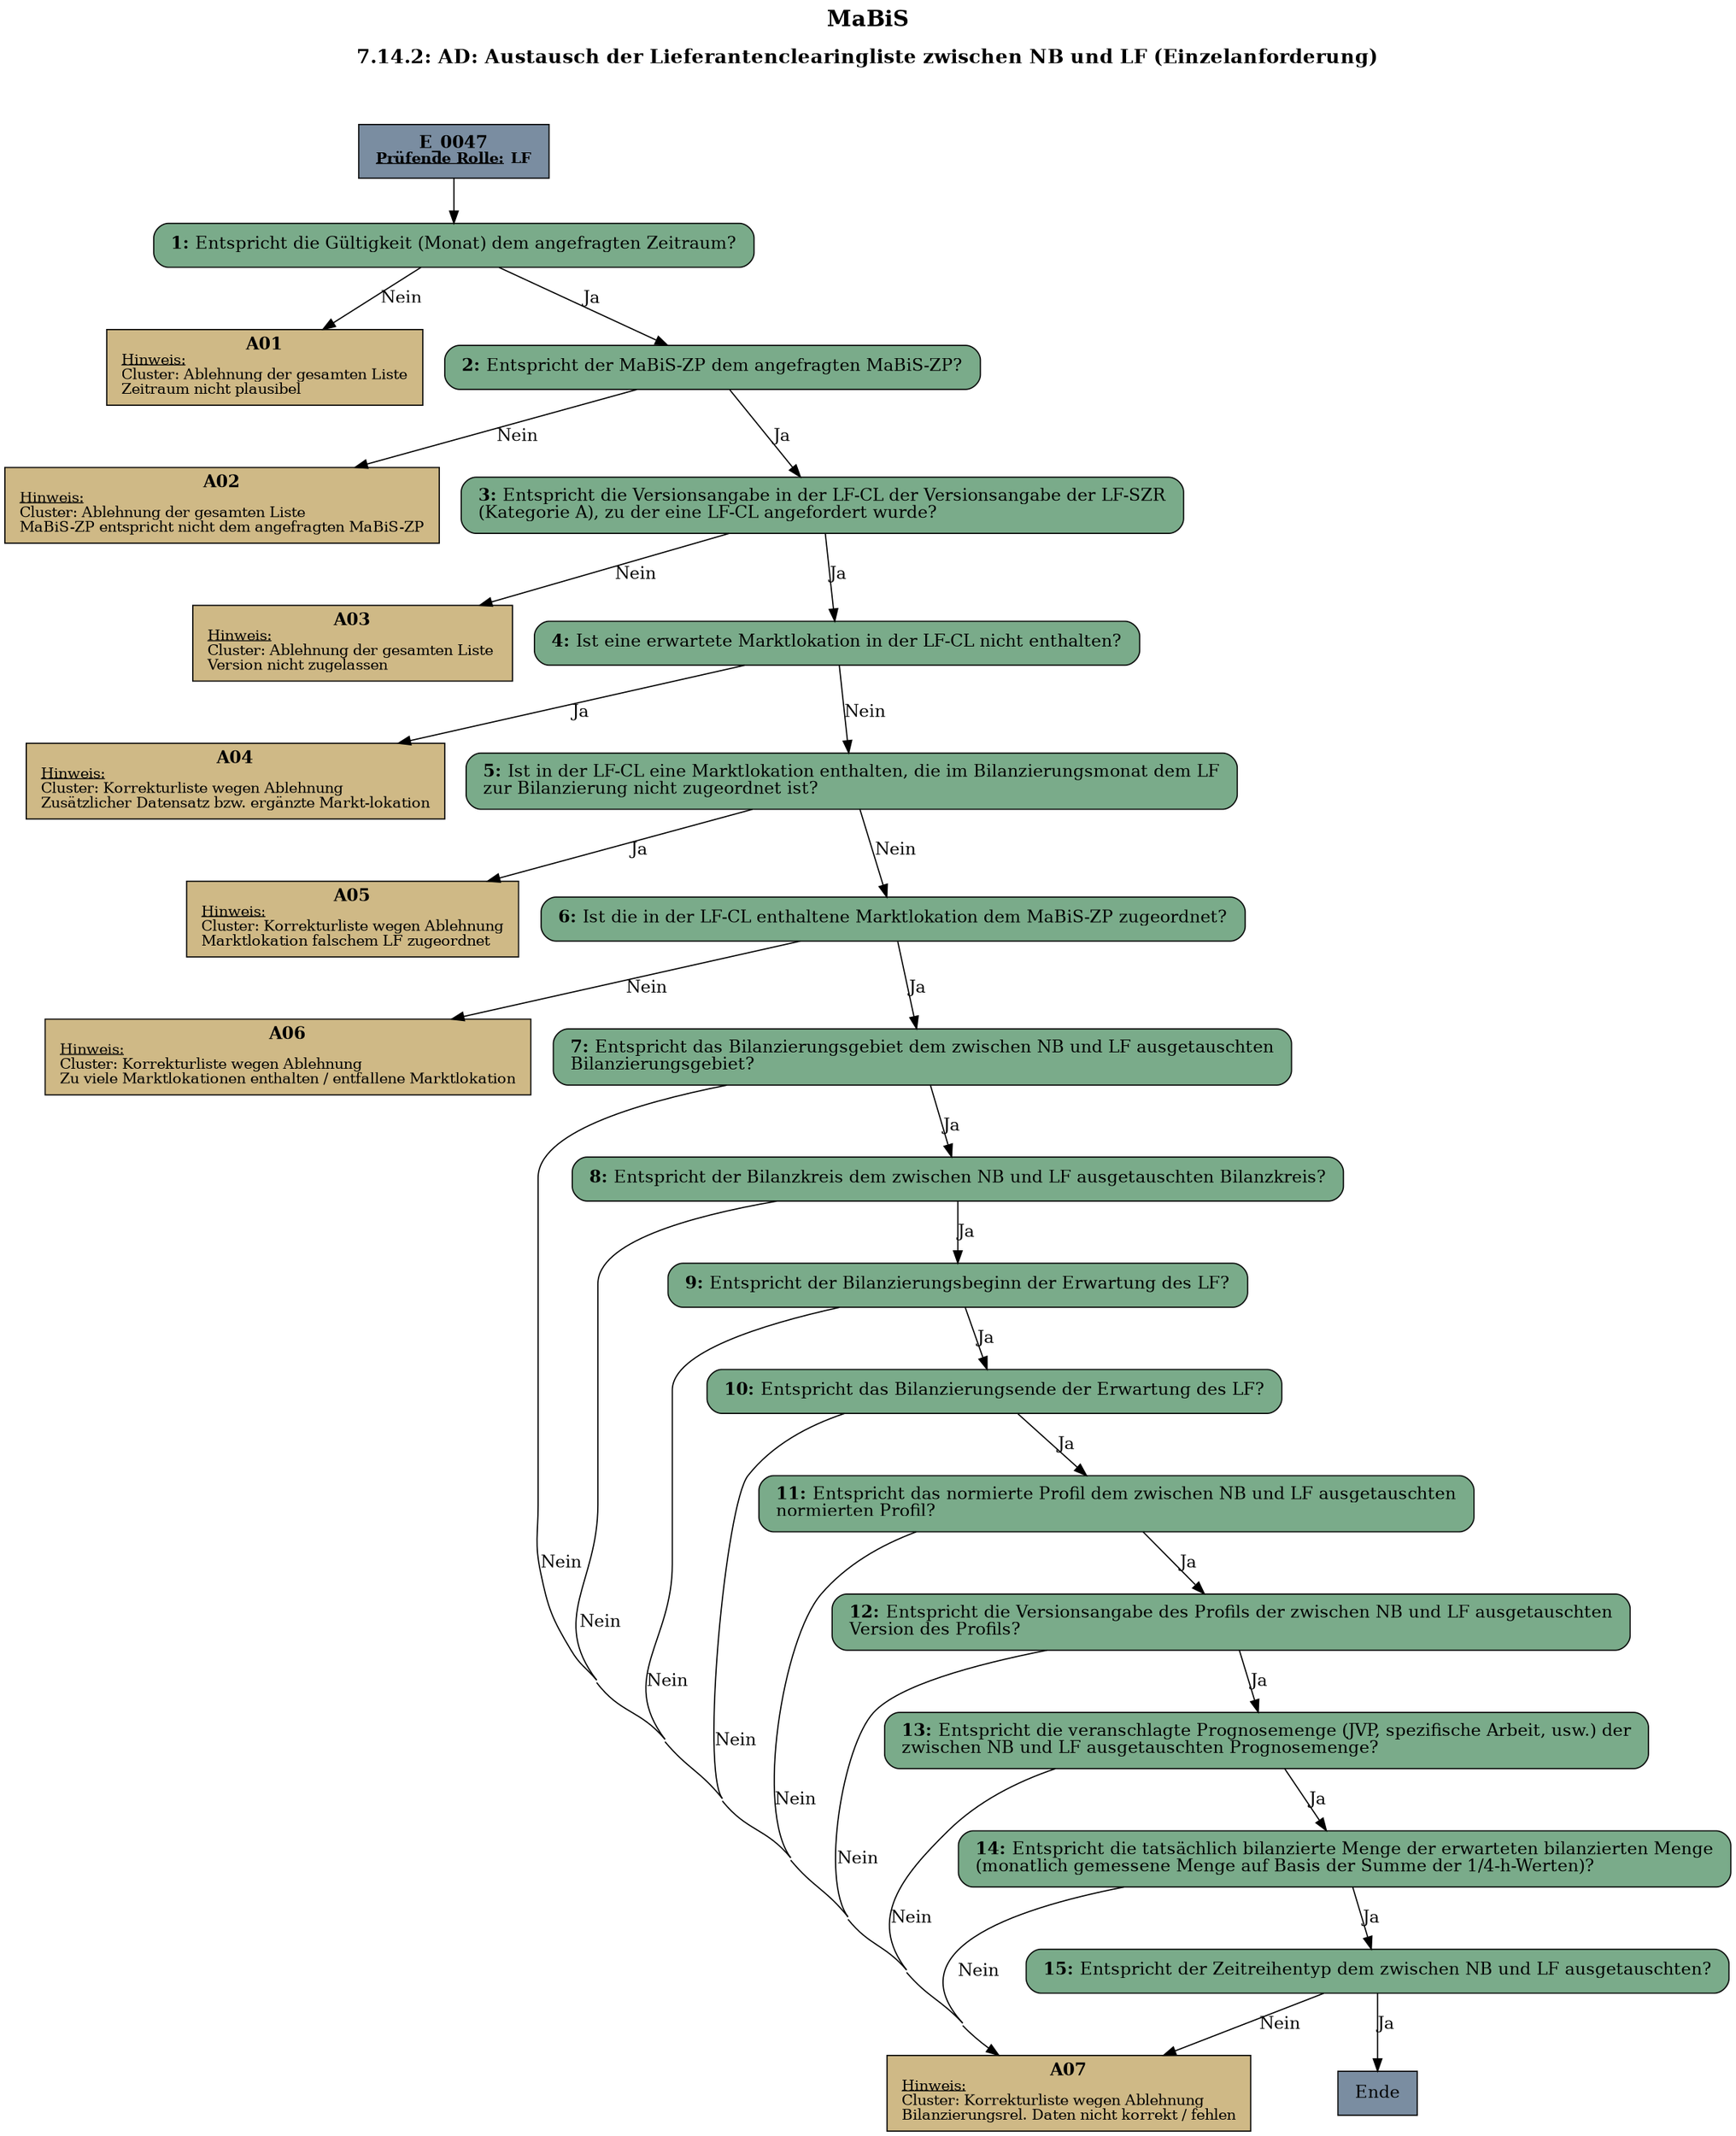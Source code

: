 digraph D {
    labelloc="t";
    label=<<B><FONT POINT-SIZE="18">MaBiS</FONT></B><BR/><BR/><B><FONT POINT-SIZE="16">7.14.2: AD: Austausch der Lieferantenclearingliste zwischen NB und LF (Einzelanforderung)</FONT></B><BR/><BR/><BR/><BR/>>;
    ratio="compress";
    concentrate=true;
    pack=true;
    rankdir=TB;
    packmode="array";
    size="20,20";
    "Start" [margin="0.2,0.12", shape=box, style=filled, fillcolor="#7a8da1", label=<<B>E_0047</B><BR align="center"/><FONT point-size="12"><B><U>Prüfende Rolle:</U> LF</B></FONT><BR align="center"/>>];
    "1" [margin="0.2,0.12", shape=box, style="filled,rounded", fillcolor="#7aab8a", label=<<B>1: </B>Entspricht die Gültigkeit (Monat) dem angefragten Zeitraum?<BR align="left"/>>];
    "A01" [margin="0.17,0.08", shape=box, style=filled, fillcolor="#cfb986", label=<<B>A01</B><BR align="center"/><FONT point-size="12"><U>Hinweis:</U><BR align="left"/>Cluster: Ablehnung der gesamten Liste<BR align="left"/>Zeitraum nicht plausibel<BR align="left"/></FONT>>];
    "2" [margin="0.2,0.12", shape=box, style="filled,rounded", fillcolor="#7aab8a", label=<<B>2: </B>Entspricht der MaBiS-ZP dem angefragten MaBiS-ZP?<BR align="left"/>>];
    "A02" [margin="0.17,0.08", shape=box, style=filled, fillcolor="#cfb986", label=<<B>A02</B><BR align="center"/><FONT point-size="12"><U>Hinweis:</U><BR align="left"/>Cluster: Ablehnung der gesamten Liste<BR align="left"/>MaBiS-ZP entspricht nicht dem angefragten MaBiS-ZP<BR align="left"/></FONT>>];
    "3" [margin="0.2,0.12", shape=box, style="filled,rounded", fillcolor="#7aab8a", label=<<B>3: </B>Entspricht die Versionsangabe in der LF-CL der Versionsangabe der LF-SZR<BR align="left"/>(Kategorie A), zu der eine LF-CL angefordert wurde?<BR align="left"/>>];
    "A03" [margin="0.17,0.08", shape=box, style=filled, fillcolor="#cfb986", label=<<B>A03</B><BR align="center"/><FONT point-size="12"><U>Hinweis:</U><BR align="left"/>Cluster: Ablehnung der gesamten Liste <BR align="left"/>Version nicht zugelassen<BR align="left"/></FONT>>];
    "4" [margin="0.2,0.12", shape=box, style="filled,rounded", fillcolor="#7aab8a", label=<<B>4: </B>Ist eine erwartete Marktlokation in der LF-CL nicht enthalten?<BR align="left"/>>];
    "A04" [margin="0.17,0.08", shape=box, style=filled, fillcolor="#cfb986", label=<<B>A04</B><BR align="center"/><FONT point-size="12"><U>Hinweis:</U><BR align="left"/>Cluster: Korrekturliste wegen Ablehnung<BR align="left"/>Zusätzlicher Datensatz bzw. ergänzte Markt-lokation<BR align="left"/></FONT>>];
    "5" [margin="0.2,0.12", shape=box, style="filled,rounded", fillcolor="#7aab8a", label=<<B>5: </B>Ist in der LF-CL eine Marktlokation enthalten, die im Bilanzierungsmonat dem LF<BR align="left"/>zur Bilanzierung nicht zugeordnet ist?<BR align="left"/>>];
    "A05" [margin="0.17,0.08", shape=box, style=filled, fillcolor="#cfb986", label=<<B>A05</B><BR align="center"/><FONT point-size="12"><U>Hinweis:</U><BR align="left"/>Cluster: Korrekturliste wegen Ablehnung<BR align="left"/>Marktlokation falschem LF zugeordnet<BR align="left"/></FONT>>];
    "6" [margin="0.2,0.12", shape=box, style="filled,rounded", fillcolor="#7aab8a", label=<<B>6: </B>Ist die in der LF-CL enthaltene Marktlokation dem MaBiS-ZP zugeordnet?<BR align="left"/>>];
    "A06" [margin="0.17,0.08", shape=box, style=filled, fillcolor="#cfb986", label=<<B>A06</B><BR align="center"/><FONT point-size="12"><U>Hinweis:</U><BR align="left"/>Cluster: Korrekturliste wegen Ablehnung<BR align="left"/>Zu viele Marktlokationen enthalten / entfallene Marktlokation<BR align="left"/></FONT>>];
    "7" [margin="0.2,0.12", shape=box, style="filled,rounded", fillcolor="#7aab8a", label=<<B>7: </B>Entspricht das Bilanzierungsgebiet dem zwischen NB und LF ausgetauschten<BR align="left"/>Bilanzierungsgebiet?<BR align="left"/>>];
    "A07" [margin="0.17,0.08", shape=box, style=filled, fillcolor="#cfb986", label=<<B>A07</B><BR align="center"/><FONT point-size="12"><U>Hinweis:</U><BR align="left"/>Cluster: Korrekturliste wegen Ablehnung<BR align="left"/>Bilanzierungsrel. Daten nicht korrekt / fehlen<BR align="left"/></FONT>>];
    "8" [margin="0.2,0.12", shape=box, style="filled,rounded", fillcolor="#7aab8a", label=<<B>8: </B>Entspricht der Bilanzkreis dem zwischen NB und LF ausgetauschten Bilanzkreis?<BR align="left"/>>];
    "9" [margin="0.2,0.12", shape=box, style="filled,rounded", fillcolor="#7aab8a", label=<<B>9: </B>Entspricht der Bilanzierungsbeginn der Erwartung des LF?<BR align="left"/>>];
    "10" [margin="0.2,0.12", shape=box, style="filled,rounded", fillcolor="#7aab8a", label=<<B>10: </B>Entspricht das Bilanzierungsende der Erwartung des LF?<BR align="left"/>>];
    "11" [margin="0.2,0.12", shape=box, style="filled,rounded", fillcolor="#7aab8a", label=<<B>11: </B>Entspricht das normierte Profil dem zwischen NB und LF ausgetauschten<BR align="left"/>normierten Profil?<BR align="left"/>>];
    "12" [margin="0.2,0.12", shape=box, style="filled,rounded", fillcolor="#7aab8a", label=<<B>12: </B>Entspricht die Versionsangabe des Profils der zwischen NB und LF ausgetauschten<BR align="left"/>Version des Profils?<BR align="left"/>>];
    "13" [margin="0.2,0.12", shape=box, style="filled,rounded", fillcolor="#7aab8a", label=<<B>13: </B>Entspricht die veranschlagte Prognosemenge (JVP, spezifische Arbeit, usw.) der<BR align="left"/>zwischen NB und LF ausgetauschten Prognosemenge?<BR align="left"/>>];
    "14" [margin="0.2,0.12", shape=box, style="filled,rounded", fillcolor="#7aab8a", label=<<B>14: </B>Entspricht die tatsächlich bilanzierte Menge der erwarteten bilanzierten Menge<BR align="left"/>(monatlich gemessene Menge auf Basis der Summe der 1/4-h-Werten)?<BR align="left"/>>];
    "15" [margin="0.2,0.12", shape=box, style="filled,rounded", fillcolor="#7aab8a", label=<<B>15: </B>Entspricht der Zeitreihentyp dem zwischen NB und LF ausgetauschten?<BR align="left"/>>];
    "Ende" [margin="0.2,0.12", shape=box, style=filled, fillcolor="#7a8da1", label="Ende"];

    "Start" -> "1";
    "1" -> "A01" [label="Nein"];
    "1" -> "2" [label="Ja"];
    "2" -> "A02" [label="Nein"];
    "2" -> "3" [label="Ja"];
    "3" -> "A03" [label="Nein"];
    "3" -> "4" [label="Ja"];
    "4" -> "A04" [label="Ja"];
    "4" -> "5" [label="Nein"];
    "5" -> "A05" [label="Ja"];
    "5" -> "6" [label="Nein"];
    "6" -> "A06" [label="Nein"];
    "6" -> "7" [label="Ja"];
    "7" -> "A07" [label="Nein"];
    "7" -> "8" [label="Ja"];
    "8" -> "A07" [label="Nein"];
    "8" -> "9" [label="Ja"];
    "9" -> "A07" [label="Nein"];
    "9" -> "10" [label="Ja"];
    "10" -> "A07" [label="Nein"];
    "10" -> "11" [label="Ja"];
    "11" -> "A07" [label="Nein"];
    "11" -> "12" [label="Ja"];
    "12" -> "A07" [label="Nein"];
    "12" -> "13" [label="Ja"];
    "13" -> "A07" [label="Nein"];
    "13" -> "14" [label="Ja"];
    "14" -> "A07" [label="Nein"];
    "14" -> "15" [label="Ja"];
    "15" -> "A07" [label="Nein"];
    "15" -> "Ende" [label="Ja"];

    bgcolor="transparent";
}